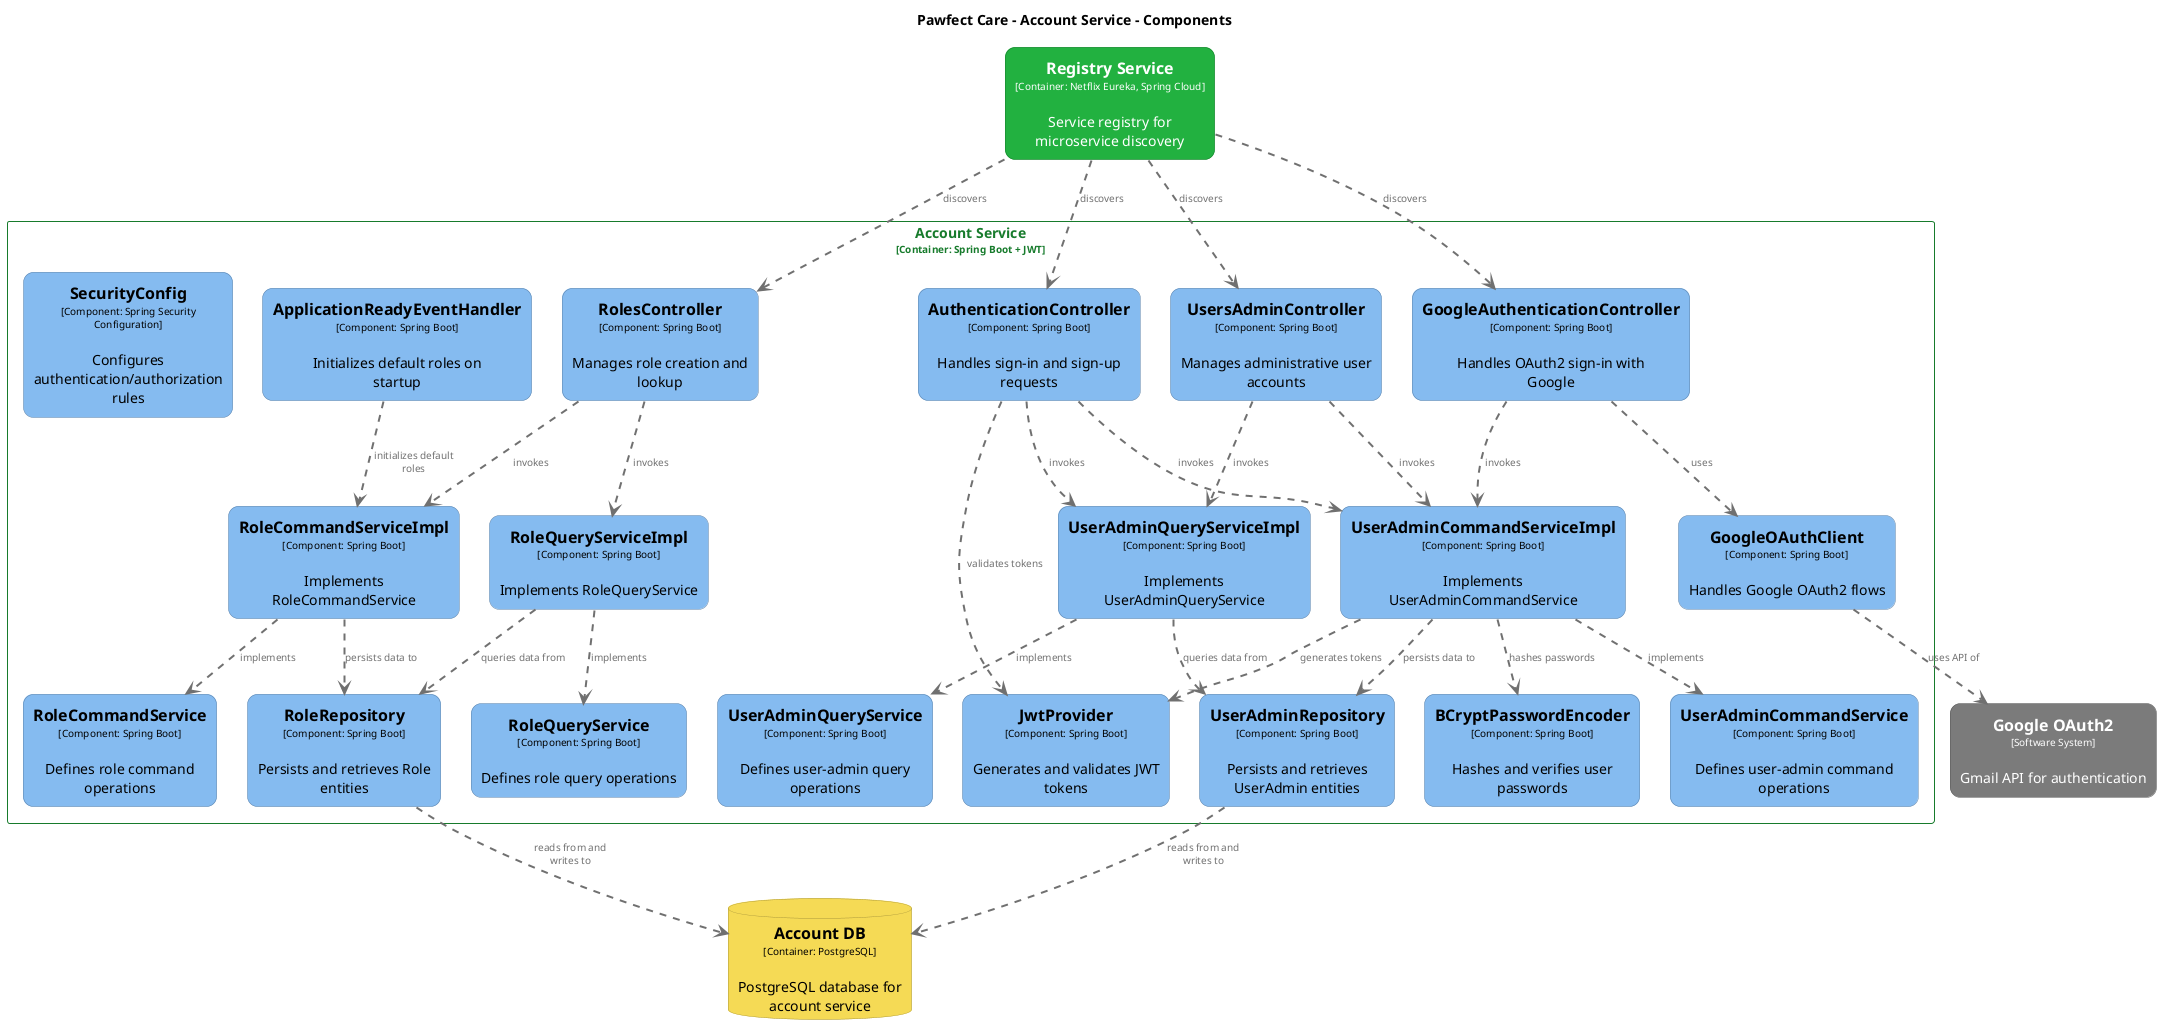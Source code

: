 @startuml
set separator none
title Pawfect Care - Account Service - Components

top to bottom direction
skinparam ranksep 60
skinparam nodesep 30

skinparam {
  arrowFontSize 10
  defaultTextAlignment center
  wrapWidth 200
  maxMessageSize 100
}

hide stereotype

skinparam database<<PawfectCare.AccountDB>> {
  BackgroundColor #f5da55
  FontColor #000000
  BorderColor #ab983b
  shadowing false
}
skinparam rectangle<<PawfectCare.AccountService.ApplicationReadyEventHandler>> {
  BackgroundColor #85bbf0
  FontColor #000000
  BorderColor #5d82a8
  roundCorner 20
  shadowing false
}
skinparam rectangle<<PawfectCare.AccountService.AuthenticationController>> {
  BackgroundColor #85bbf0
  FontColor #000000
  BorderColor #5d82a8
  roundCorner 20
  shadowing false
}
skinparam rectangle<<PawfectCare.AccountService.BCryptPasswordEncoder>> {
  BackgroundColor #85bbf0
  FontColor #000000
  BorderColor #5d82a8
  roundCorner 20
  shadowing false
}
skinparam rectangle<<GoogleOAuth2>> {
  BackgroundColor #7b7b7b
  FontColor #ffffff
  BorderColor #565656
  roundCorner 20
  shadowing false
}
skinparam rectangle<<PawfectCare.AccountService.GoogleAuthenticationController>> {
  BackgroundColor #85bbf0
  FontColor #000000
  BorderColor #5d82a8
  roundCorner 20
  shadowing false
}
skinparam rectangle<<PawfectCare.AccountService.GoogleOAuthClient>> {
  BackgroundColor #85bbf0
  FontColor #000000
  BorderColor #5d82a8
  roundCorner 20
  shadowing false
}
skinparam rectangle<<PawfectCare.AccountService.JwtProvider>> {
  BackgroundColor #85bbf0
  FontColor #000000
  BorderColor #5d82a8
  roundCorner 20
  shadowing false
}
skinparam rectangle<<PawfectCare.RegistryService>> {
  BackgroundColor #22b140
  FontColor #ffffff
  BorderColor #177b2c
  roundCorner 20
  shadowing false
}
skinparam rectangle<<PawfectCare.AccountService.RoleCommandService>> {
  BackgroundColor #85bbf0
  FontColor #000000
  BorderColor #5d82a8
  roundCorner 20
  shadowing false
}
skinparam rectangle<<PawfectCare.AccountService.RoleCommandServiceImpl>> {
  BackgroundColor #85bbf0
  FontColor #000000
  BorderColor #5d82a8
  roundCorner 20
  shadowing false
}
skinparam rectangle<<PawfectCare.AccountService.RoleQueryService>> {
  BackgroundColor #85bbf0
  FontColor #000000
  BorderColor #5d82a8
  roundCorner 20
  shadowing false
}
skinparam rectangle<<PawfectCare.AccountService.RoleQueryServiceImpl>> {
  BackgroundColor #85bbf0
  FontColor #000000
  BorderColor #5d82a8
  roundCorner 20
  shadowing false
}
skinparam rectangle<<PawfectCare.AccountService.RoleRepository>> {
  BackgroundColor #85bbf0
  FontColor #000000
  BorderColor #5d82a8
  roundCorner 20
  shadowing false
}
skinparam rectangle<<PawfectCare.AccountService.RolesController>> {
  BackgroundColor #85bbf0
  FontColor #000000
  BorderColor #5d82a8
  roundCorner 20
  shadowing false
}
skinparam rectangle<<PawfectCare.AccountService.SecurityConfig>> {
  BackgroundColor #85bbf0
  FontColor #000000
  BorderColor #5d82a8
  roundCorner 20
  shadowing false
}
skinparam rectangle<<PawfectCare.AccountService.UserAdminCommandService>> {
  BackgroundColor #85bbf0
  FontColor #000000
  BorderColor #5d82a8
  roundCorner 20
  shadowing false
}
skinparam rectangle<<PawfectCare.AccountService.UserAdminCommandServiceImpl>> {
  BackgroundColor #85bbf0
  FontColor #000000
  BorderColor #5d82a8
  roundCorner 20
  shadowing false
}
skinparam rectangle<<PawfectCare.AccountService.UserAdminQueryService>> {
  BackgroundColor #85bbf0
  FontColor #000000
  BorderColor #5d82a8
  roundCorner 20
  shadowing false
}
skinparam rectangle<<PawfectCare.AccountService.UserAdminQueryServiceImpl>> {
  BackgroundColor #85bbf0
  FontColor #000000
  BorderColor #5d82a8
  roundCorner 20
  shadowing false
}
skinparam rectangle<<PawfectCare.AccountService.UserAdminRepository>> {
  BackgroundColor #85bbf0
  FontColor #000000
  BorderColor #5d82a8
  roundCorner 20
  shadowing false
}
skinparam rectangle<<PawfectCare.AccountService.UsersAdminController>> {
  BackgroundColor #85bbf0
  FontColor #000000
  BorderColor #5d82a8
  roundCorner 20
  shadowing false
}
skinparam rectangle<<PawfectCare.AccountService>> {
  BorderColor #177b2c
  FontColor #177b2c
  shadowing false
}

rectangle "==Google OAuth2\n<size:10>[Software System]</size>\n\nGmail API for authentication" <<GoogleOAuth2>> as GoogleOAuth2
rectangle "==Registry Service\n<size:10>[Container: Netflix Eureka, Spring Cloud]</size>\n\nService registry for microservice discovery" <<PawfectCare.RegistryService>> as PawfectCare.RegistryService
database "==Account DB\n<size:10>[Container: PostgreSQL]</size>\n\nPostgreSQL database for account service" <<PawfectCare.AccountDB>> as PawfectCare.AccountDB

rectangle "Account Service\n<size:10>[Container: Spring Boot + JWT]</size>" <<PawfectCare.AccountService>> {
  rectangle "==AuthenticationController\n<size:10>[Component: Spring Boot]</size>\n\nHandles sign‑in and sign‑up requests" <<PawfectCare.AccountService.AuthenticationController>> as PawfectCare.AccountService.AuthenticationController
  rectangle "==GoogleAuthenticationController\n<size:10>[Component: Spring Boot]</size>\n\nHandles OAuth2 sign‑in with Google" <<PawfectCare.AccountService.GoogleAuthenticationController>> as PawfectCare.AccountService.GoogleAuthenticationController
  rectangle "==RolesController\n<size:10>[Component: Spring Boot]</size>\n\nManages role creation and lookup" <<PawfectCare.AccountService.RolesController>> as PawfectCare.AccountService.RolesController
  rectangle "==UsersAdminController\n<size:10>[Component: Spring Boot]</size>\n\nManages administrative user accounts" <<PawfectCare.AccountService.UsersAdminController>> as PawfectCare.AccountService.UsersAdminController
  rectangle "==RoleCommandServiceImpl\n<size:10>[Component: Spring Boot]</size>\n\nImplements RoleCommandService" <<PawfectCare.AccountService.RoleCommandServiceImpl>> as PawfectCare.AccountService.RoleCommandServiceImpl
  rectangle "==UserAdminCommandServiceImpl\n<size:10>[Component: Spring Boot]</size>\n\nImplements UserAdminCommandService" <<PawfectCare.AccountService.UserAdminCommandServiceImpl>> as PawfectCare.AccountService.UserAdminCommandServiceImpl
  rectangle "==RoleQueryServiceImpl\n<size:10>[Component: Spring Boot]</size>\n\nImplements RoleQueryService" <<PawfectCare.AccountService.RoleQueryServiceImpl>> as PawfectCare.AccountService.RoleQueryServiceImpl
  rectangle "==UserAdminQueryServiceImpl\n<size:10>[Component: Spring Boot]</size>\n\nImplements UserAdminQueryService" <<PawfectCare.AccountService.UserAdminQueryServiceImpl>> as PawfectCare.AccountService.UserAdminQueryServiceImpl
  rectangle "==ApplicationReadyEventHandler\n<size:10>[Component: Spring Boot]</size>\n\nInitializes default roles on startup" <<PawfectCare.AccountService.ApplicationReadyEventHandler>> as PawfectCare.AccountService.ApplicationReadyEventHandler
  rectangle "==RoleCommandService\n<size:10>[Component: Spring Boot]</size>\n\nDefines role command operations" <<PawfectCare.AccountService.RoleCommandService>> as PawfectCare.AccountService.RoleCommandService
  rectangle "==UserAdminCommandService\n<size:10>[Component: Spring Boot]</size>\n\nDefines user‑admin command operations" <<PawfectCare.AccountService.UserAdminCommandService>> as PawfectCare.AccountService.UserAdminCommandService
  rectangle "==RoleQueryService\n<size:10>[Component: Spring Boot]</size>\n\nDefines role query operations" <<PawfectCare.AccountService.RoleQueryService>> as PawfectCare.AccountService.RoleQueryService
  rectangle "==UserAdminQueryService\n<size:10>[Component: Spring Boot]</size>\n\nDefines user‑admin query operations" <<PawfectCare.AccountService.UserAdminQueryService>> as PawfectCare.AccountService.UserAdminQueryService
  rectangle "==SecurityConfig\n<size:10>[Component: Spring Security Configuration]</size>\n\nConfigures authentication/authorization rules" <<PawfectCare.AccountService.SecurityConfig>> as PawfectCare.AccountService.SecurityConfig
  rectangle "==BCryptPasswordEncoder\n<size:10>[Component: Spring Boot]</size>\n\nHashes and verifies user passwords" <<PawfectCare.AccountService.BCryptPasswordEncoder>> as PawfectCare.AccountService.BCryptPasswordEncoder
  rectangle "==GoogleOAuthClient\n<size:10>[Component: Spring Boot]</size>\n\nHandles Google OAuth2 flows" <<PawfectCare.AccountService.GoogleOAuthClient>> as PawfectCare.AccountService.GoogleOAuthClient
  rectangle "==JwtProvider\n<size:10>[Component: Spring Boot]</size>\n\nGenerates and validates JWT tokens" <<PawfectCare.AccountService.JwtProvider>> as PawfectCare.AccountService.JwtProvider
  rectangle "==RoleRepository\n<size:10>[Component: Spring Boot]</size>\n\nPersists and retrieves Role entities" <<PawfectCare.AccountService.RoleRepository>> as PawfectCare.AccountService.RoleRepository
  rectangle "==UserAdminRepository\n<size:10>[Component: Spring Boot]</size>\n\nPersists and retrieves UserAdmin entities" <<PawfectCare.AccountService.UserAdminRepository>> as PawfectCare.AccountService.UserAdminRepository
}

PawfectCare.AccountService.AuthenticationController .[#707070,thickness=2].> PawfectCare.AccountService.UserAdminCommandServiceImpl : "<color:#707070>invokes"
PawfectCare.AccountService.AuthenticationController .[#707070,thickness=2].> PawfectCare.AccountService.UserAdminQueryServiceImpl : "<color:#707070>invokes"
PawfectCare.AccountService.GoogleAuthenticationController .[#707070,thickness=2].> PawfectCare.AccountService.UserAdminCommandServiceImpl : "<color:#707070>invokes"
PawfectCare.AccountService.RolesController .[#707070,thickness=2].> PawfectCare.AccountService.RoleCommandServiceImpl : "<color:#707070>invokes"
PawfectCare.AccountService.RolesController .[#707070,thickness=2].> PawfectCare.AccountService.RoleQueryServiceImpl : "<color:#707070>invokes"
PawfectCare.AccountService.UsersAdminController .[#707070,thickness=2].> PawfectCare.AccountService.UserAdminCommandServiceImpl : "<color:#707070>invokes"
PawfectCare.AccountService.UsersAdminController .[#707070,thickness=2].> PawfectCare.AccountService.UserAdminQueryServiceImpl : "<color:#707070>invokes"
PawfectCare.AccountService.RoleCommandServiceImpl .[#707070,thickness=2].> PawfectCare.AccountService.RoleCommandService : "<color:#707070>implements"
PawfectCare.AccountService.UserAdminCommandServiceImpl .[#707070,thickness=2].> PawfectCare.AccountService.UserAdminCommandService : "<color:#707070>implements"
PawfectCare.AccountService.RoleQueryServiceImpl .[#707070,thickness=2].> PawfectCare.AccountService.RoleQueryService : "<color:#707070>implements"
PawfectCare.AccountService.UserAdminQueryServiceImpl .[#707070,thickness=2].> PawfectCare.AccountService.UserAdminQueryService : "<color:#707070>implements"
PawfectCare.AccountService.ApplicationReadyEventHandler .[#707070,thickness=2].> PawfectCare.AccountService.RoleCommandServiceImpl : "<color:#707070>initializes default roles"
PawfectCare.AccountService.UserAdminCommandServiceImpl .[#707070,thickness=2].> PawfectCare.AccountService.UserAdminRepository : "<color:#707070>persists data to"
PawfectCare.AccountService.UserAdminQueryServiceImpl .[#707070,thickness=2].> PawfectCare.AccountService.UserAdminRepository : "<color:#707070>queries data from"
PawfectCare.AccountService.RoleCommandServiceImpl .[#707070,thickness=2].> PawfectCare.AccountService.RoleRepository : "<color:#707070>persists data to"
PawfectCare.AccountService.RoleQueryServiceImpl .[#707070,thickness=2].> PawfectCare.AccountService.RoleRepository : "<color:#707070>queries data from"
PawfectCare.AccountService.UserAdminCommandServiceImpl .[#707070,thickness=2].> PawfectCare.AccountService.BCryptPasswordEncoder : "<color:#707070>hashes passwords"
PawfectCare.AccountService.UserAdminCommandServiceImpl .[#707070,thickness=2].> PawfectCare.AccountService.JwtProvider : "<color:#707070>generates tokens"
PawfectCare.AccountService.AuthenticationController .[#707070,thickness=2].> PawfectCare.AccountService.JwtProvider : "<color:#707070>validates tokens"
PawfectCare.AccountService.GoogleAuthenticationController .[#707070,thickness=2].> PawfectCare.AccountService.GoogleOAuthClient : "<color:#707070>uses"
PawfectCare.AccountService.GoogleOAuthClient .[#707070,thickness=2].> GoogleOAuth2 : "<color:#707070>uses API of"
PawfectCare.AccountService.RoleRepository .[#707070,thickness=2].> PawfectCare.AccountDB : "<color:#707070>reads from and writes to"
PawfectCare.AccountService.UserAdminRepository .[#707070,thickness=2].> PawfectCare.AccountDB : "<color:#707070>reads from and writes to"
PawfectCare.RegistryService .[#707070,thickness=2].> PawfectCare.AccountService.AuthenticationController : "<color:#707070>discovers"
PawfectCare.RegistryService .[#707070,thickness=2].> PawfectCare.AccountService.GoogleAuthenticationController : "<color:#707070>discovers"
PawfectCare.RegistryService .[#707070,thickness=2].> PawfectCare.AccountService.RolesController : "<color:#707070>discovers"
PawfectCare.RegistryService .[#707070,thickness=2].> PawfectCare.AccountService.UsersAdminController : "<color:#707070>discovers"
@enduml